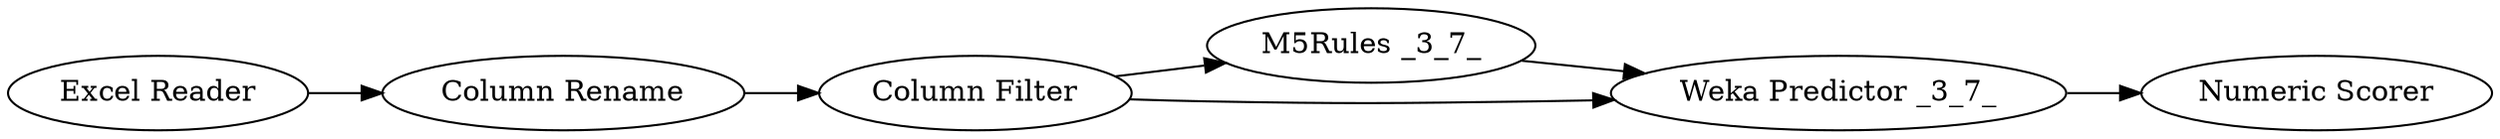 digraph {
	397 [label="Column Filter"]
	404 [label="Column Rename"]
	405 [label="M5Rules _3_7_"]
	406 [label="Weka Predictor _3_7_"]
	407 [label="Numeric Scorer"]
	408 [label="Excel Reader"]
	397 -> 405
	397 -> 406
	404 -> 397
	405 -> 406
	406 -> 407
	408 -> 404
	rankdir=LR
}
